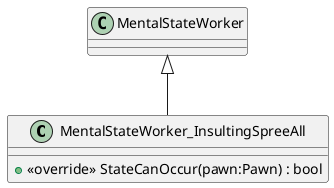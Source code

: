 @startuml
class MentalStateWorker_InsultingSpreeAll {
    + <<override>> StateCanOccur(pawn:Pawn) : bool
}
MentalStateWorker <|-- MentalStateWorker_InsultingSpreeAll
@enduml
